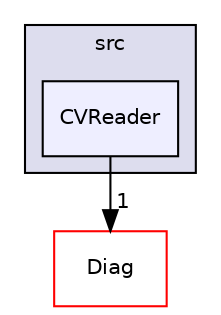 digraph "mqtt4dcc++ex/src/CVReader" {
  compound=true
  node [ fontsize="10", fontname="Helvetica"];
  edge [ labelfontsize="10", labelfontname="Helvetica"];
  subgraph clusterdir_302314e4386c27c9ed42b9b7d045dc4e {
    graph [ bgcolor="#ddddee", pencolor="black", label="src" fontname="Helvetica", fontsize="10", URL="dir_302314e4386c27c9ed42b9b7d045dc4e.html"]
  dir_3e56ae56eaffe7bcb7fdbd7182e1e853 [shape=box, label="CVReader", style="filled", fillcolor="#eeeeff", pencolor="black", URL="dir_3e56ae56eaffe7bcb7fdbd7182e1e853.html"];
  }
  dir_7f93ab37d48aabc0e062e28d00ba8e2e [shape=box label="Diag" fillcolor="white" style="filled" color="red" URL="dir_7f93ab37d48aabc0e062e28d00ba8e2e.html"];
  dir_3e56ae56eaffe7bcb7fdbd7182e1e853->dir_7f93ab37d48aabc0e062e28d00ba8e2e [headlabel="1", labeldistance=1.5 headhref="dir_000002_000003.html"];
}
